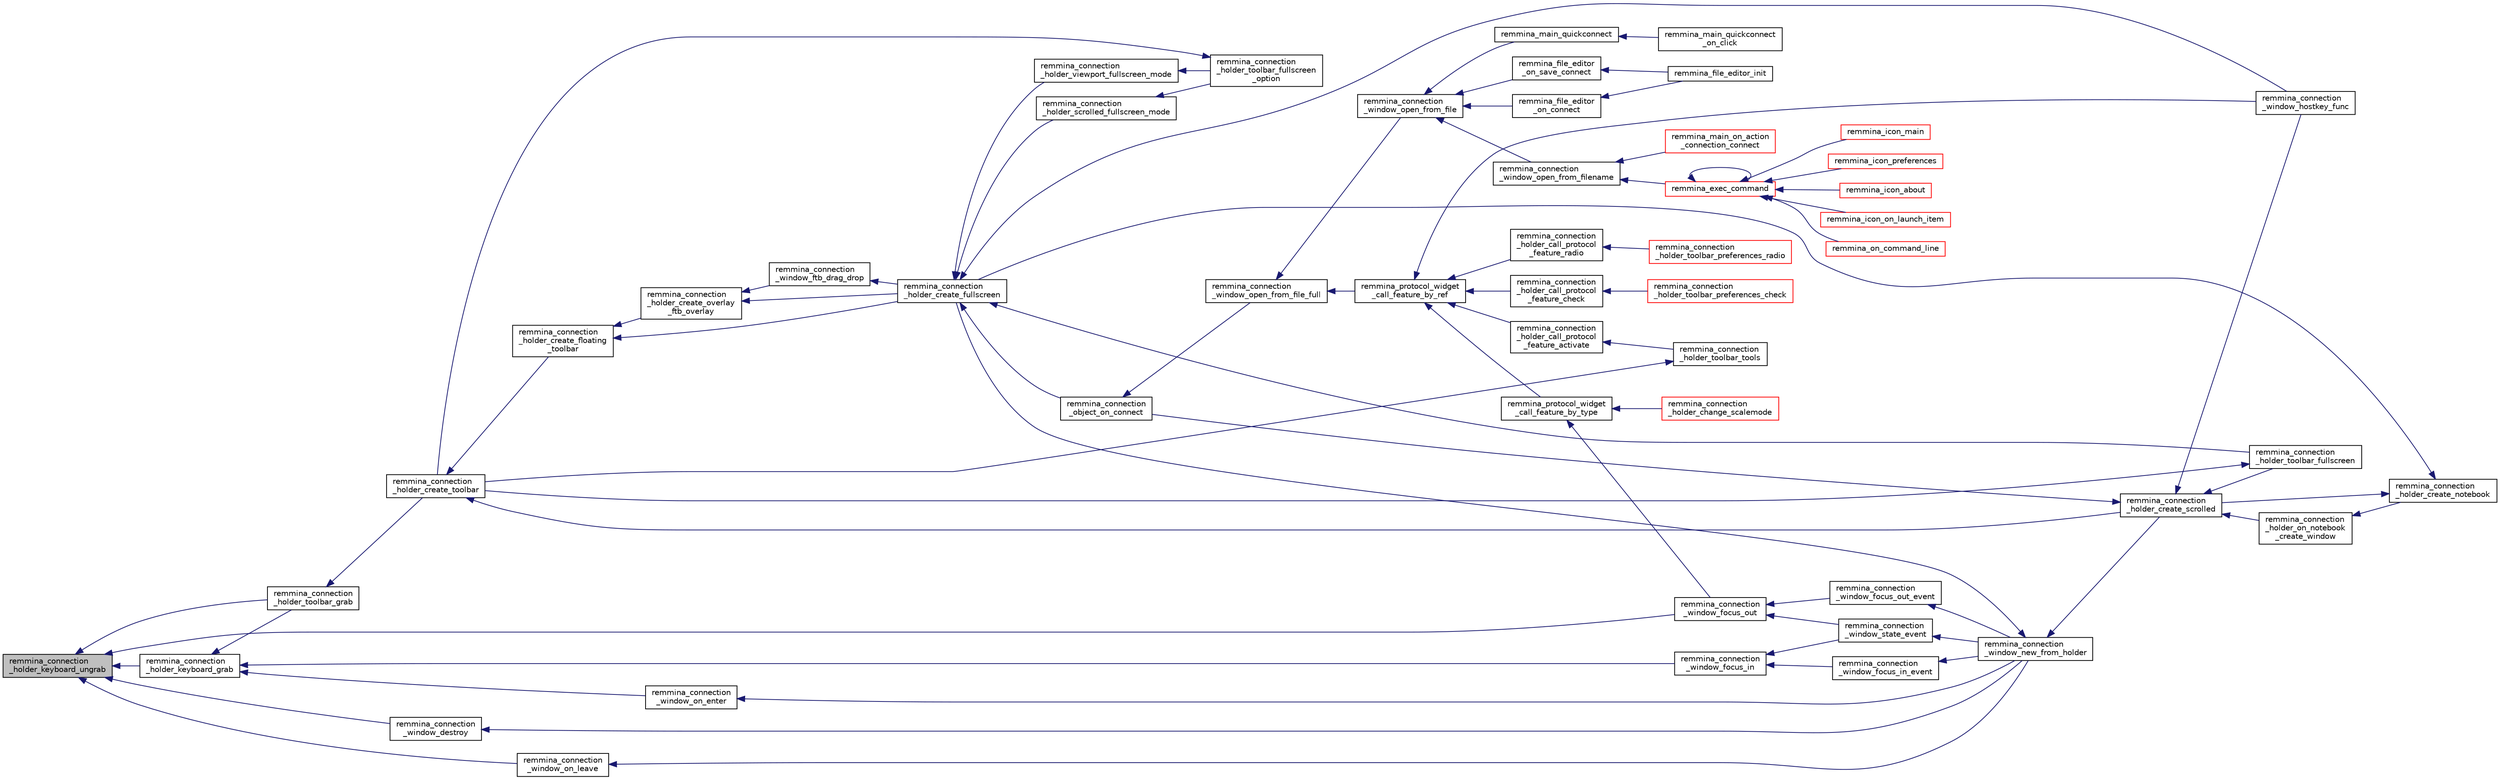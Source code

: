 digraph "remmina_connection_holder_keyboard_ungrab"
{
  edge [fontname="Helvetica",fontsize="10",labelfontname="Helvetica",labelfontsize="10"];
  node [fontname="Helvetica",fontsize="10",shape=record];
  rankdir="LR";
  Node4580 [label="remmina_connection\l_holder_keyboard_ungrab",height=0.2,width=0.4,color="black", fillcolor="grey75", style="filled", fontcolor="black"];
  Node4580 -> Node4581 [dir="back",color="midnightblue",fontsize="10",style="solid",fontname="Helvetica"];
  Node4581 [label="remmina_connection\l_holder_keyboard_grab",height=0.2,width=0.4,color="black", fillcolor="white", style="filled",URL="$remmina__connection__window_8c.html#a6bcba3905245597b6393bbdc8a210e3d"];
  Node4581 -> Node4582 [dir="back",color="midnightblue",fontsize="10",style="solid",fontname="Helvetica"];
  Node4582 [label="remmina_connection\l_holder_toolbar_grab",height=0.2,width=0.4,color="black", fillcolor="white", style="filled",URL="$remmina__connection__window_8c.html#ae505b986ad4b310e51a5e956eae3d2a0"];
  Node4582 -> Node4583 [dir="back",color="midnightblue",fontsize="10",style="solid",fontname="Helvetica"];
  Node4583 [label="remmina_connection\l_holder_create_toolbar",height=0.2,width=0.4,color="black", fillcolor="white", style="filled",URL="$remmina__connection__window_8c.html#af8138da72278e9e9000276e08a6fd984"];
  Node4583 -> Node4584 [dir="back",color="midnightblue",fontsize="10",style="solid",fontname="Helvetica"];
  Node4584 [label="remmina_connection\l_holder_create_floating\l_toolbar",height=0.2,width=0.4,color="black", fillcolor="white", style="filled",URL="$remmina__connection__window_8c.html#a967dca6c1876afc3e6bcb763f9709d43"];
  Node4584 -> Node4585 [dir="back",color="midnightblue",fontsize="10",style="solid",fontname="Helvetica"];
  Node4585 [label="remmina_connection\l_holder_create_overlay\l_ftb_overlay",height=0.2,width=0.4,color="black", fillcolor="white", style="filled",URL="$remmina__connection__window_8c.html#ab2edcb806312b3367c70fbb13c383ae0"];
  Node4585 -> Node4586 [dir="back",color="midnightblue",fontsize="10",style="solid",fontname="Helvetica"];
  Node4586 [label="remmina_connection\l_window_ftb_drag_drop",height=0.2,width=0.4,color="black", fillcolor="white", style="filled",URL="$remmina__connection__window_8c.html#a15c9b2bd929f8f2bb64d0bb6fa60f067"];
  Node4586 -> Node4587 [dir="back",color="midnightblue",fontsize="10",style="solid",fontname="Helvetica"];
  Node4587 [label="remmina_connection\l_holder_create_fullscreen",height=0.2,width=0.4,color="black", fillcolor="white", style="filled",URL="$remmina__connection__window_8c.html#ae67ca4d276339723c1ff87fc224eaccf"];
  Node4587 -> Node4588 [dir="back",color="midnightblue",fontsize="10",style="solid",fontname="Helvetica"];
  Node4588 [label="remmina_connection\l_holder_toolbar_fullscreen",height=0.2,width=0.4,color="black", fillcolor="white", style="filled",URL="$remmina__connection__window_8c.html#a02ac20f50f1b7b816bd7208127efdbee"];
  Node4588 -> Node4583 [dir="back",color="midnightblue",fontsize="10",style="solid",fontname="Helvetica"];
  Node4587 -> Node4589 [dir="back",color="midnightblue",fontsize="10",style="solid",fontname="Helvetica"];
  Node4589 [label="remmina_connection\l_holder_viewport_fullscreen_mode",height=0.2,width=0.4,color="black", fillcolor="white", style="filled",URL="$remmina__connection__window_8c.html#a0e99d0ff8c39f2c6de508eee9ef498c5"];
  Node4589 -> Node4590 [dir="back",color="midnightblue",fontsize="10",style="solid",fontname="Helvetica"];
  Node4590 [label="remmina_connection\l_holder_toolbar_fullscreen\l_option",height=0.2,width=0.4,color="black", fillcolor="white", style="filled",URL="$remmina__connection__window_8c.html#a1415cdcbed0e6fe9a7978586bf132207"];
  Node4590 -> Node4583 [dir="back",color="midnightblue",fontsize="10",style="solid",fontname="Helvetica"];
  Node4587 -> Node4591 [dir="back",color="midnightblue",fontsize="10",style="solid",fontname="Helvetica"];
  Node4591 [label="remmina_connection\l_holder_scrolled_fullscreen_mode",height=0.2,width=0.4,color="black", fillcolor="white", style="filled",URL="$remmina__connection__window_8c.html#aa25cae5c0e15e13b817b925e42a044a9"];
  Node4591 -> Node4590 [dir="back",color="midnightblue",fontsize="10",style="solid",fontname="Helvetica"];
  Node4587 -> Node4592 [dir="back",color="midnightblue",fontsize="10",style="solid",fontname="Helvetica"];
  Node4592 [label="remmina_connection\l_window_hostkey_func",height=0.2,width=0.4,color="black", fillcolor="white", style="filled",URL="$remmina__connection__window_8c.html#abef663d930076deb3105f86dabe2a9c3"];
  Node4587 -> Node4593 [dir="back",color="midnightblue",fontsize="10",style="solid",fontname="Helvetica"];
  Node4593 [label="remmina_connection\l_object_on_connect",height=0.2,width=0.4,color="black", fillcolor="white", style="filled",URL="$remmina__connection__window_8c.html#a0ad685a873ecef95ec13caba17e0c22e"];
  Node4593 -> Node4594 [dir="back",color="midnightblue",fontsize="10",style="solid",fontname="Helvetica"];
  Node4594 [label="remmina_connection\l_window_open_from_file_full",height=0.2,width=0.4,color="black", fillcolor="white", style="filled",URL="$remmina__connection__window_8h.html#adbf2b670ca3bae96a99cb0b36021a961"];
  Node4594 -> Node4595 [dir="back",color="midnightblue",fontsize="10",style="solid",fontname="Helvetica"];
  Node4595 [label="remmina_connection\l_window_open_from_file",height=0.2,width=0.4,color="black", fillcolor="white", style="filled",URL="$remmina__connection__window_8h.html#a1c7f722a89609523cc4de079cc82f23c"];
  Node4595 -> Node4596 [dir="back",color="midnightblue",fontsize="10",style="solid",fontname="Helvetica"];
  Node4596 [label="remmina_connection\l_window_open_from_filename",height=0.2,width=0.4,color="black", fillcolor="white", style="filled",URL="$remmina__connection__window_8h.html#ab0ed27ef360efc7d92906cbabf9da5db"];
  Node4596 -> Node4597 [dir="back",color="midnightblue",fontsize="10",style="solid",fontname="Helvetica"];
  Node4597 [label="remmina_exec_command",height=0.2,width=0.4,color="red", fillcolor="white", style="filled",URL="$remmina__exec_8h.html#a424cabdcff647797061e7482049d62a7"];
  Node4597 -> Node4598 [dir="back",color="midnightblue",fontsize="10",style="solid",fontname="Helvetica"];
  Node4598 [label="remmina_on_command_line",height=0.2,width=0.4,color="red", fillcolor="white", style="filled",URL="$remmina_8c.html#aeb286fc5bd52ab5382ab8cb495dc2914"];
  Node4597 -> Node4597 [dir="back",color="midnightblue",fontsize="10",style="solid",fontname="Helvetica"];
  Node4597 -> Node4600 [dir="back",color="midnightblue",fontsize="10",style="solid",fontname="Helvetica"];
  Node4600 [label="remmina_icon_main",height=0.2,width=0.4,color="red", fillcolor="white", style="filled",URL="$remmina__icon_8c.html#a920476110ab6410c8fc8cf734109e497"];
  Node4597 -> Node4611 [dir="back",color="midnightblue",fontsize="10",style="solid",fontname="Helvetica"];
  Node4611 [label="remmina_icon_preferences",height=0.2,width=0.4,color="red", fillcolor="white", style="filled",URL="$remmina__icon_8c.html#ad3b0e3d12e4854eae05b1afea19da404"];
  Node4597 -> Node4612 [dir="back",color="midnightblue",fontsize="10",style="solid",fontname="Helvetica"];
  Node4612 [label="remmina_icon_about",height=0.2,width=0.4,color="red", fillcolor="white", style="filled",URL="$remmina__icon_8c.html#a5cdf1958ef01e49889bcee2e90e2cf71"];
  Node4597 -> Node4613 [dir="back",color="midnightblue",fontsize="10",style="solid",fontname="Helvetica"];
  Node4613 [label="remmina_icon_on_launch_item",height=0.2,width=0.4,color="red", fillcolor="white", style="filled",URL="$remmina__icon_8c.html#ad1699688680e12abcfd5c74dd2f76d83"];
  Node4596 -> Node4618 [dir="back",color="midnightblue",fontsize="10",style="solid",fontname="Helvetica"];
  Node4618 [label="remmina_main_on_action\l_connection_connect",height=0.2,width=0.4,color="red", fillcolor="white", style="filled",URL="$remmina__main_8c.html#ae023d1cb099a4f7bee79f13760566cbf"];
  Node4595 -> Node4620 [dir="back",color="midnightblue",fontsize="10",style="solid",fontname="Helvetica"];
  Node4620 [label="remmina_file_editor\l_on_connect",height=0.2,width=0.4,color="black", fillcolor="white", style="filled",URL="$remmina__file__editor_8c.html#a73b8581fd1fd77532b748d91a2951f25"];
  Node4620 -> Node4604 [dir="back",color="midnightblue",fontsize="10",style="solid",fontname="Helvetica"];
  Node4604 [label="remmina_file_editor_init",height=0.2,width=0.4,color="black", fillcolor="white", style="filled",URL="$remmina__file__editor_8c.html#a9afd8d41c66f547320930eb331f3124d"];
  Node4595 -> Node4605 [dir="back",color="midnightblue",fontsize="10",style="solid",fontname="Helvetica"];
  Node4605 [label="remmina_file_editor\l_on_save_connect",height=0.2,width=0.4,color="black", fillcolor="white", style="filled",URL="$remmina__file__editor_8c.html#a57224f3f69f04f398de563b71be6b18e"];
  Node4605 -> Node4604 [dir="back",color="midnightblue",fontsize="10",style="solid",fontname="Helvetica"];
  Node4595 -> Node4621 [dir="back",color="midnightblue",fontsize="10",style="solid",fontname="Helvetica"];
  Node4621 [label="remmina_main_quickconnect",height=0.2,width=0.4,color="black", fillcolor="white", style="filled",URL="$remmina__main_8c.html#a802458852abacebfb16f1f4295806a01"];
  Node4621 -> Node4622 [dir="back",color="midnightblue",fontsize="10",style="solid",fontname="Helvetica"];
  Node4622 [label="remmina_main_quickconnect\l_on_click",height=0.2,width=0.4,color="black", fillcolor="white", style="filled",URL="$remmina__main_8c.html#a210e9e04c7c97cc86412044de31f659d"];
  Node4594 -> Node4623 [dir="back",color="midnightblue",fontsize="10",style="solid",fontname="Helvetica"];
  Node4623 [label="remmina_protocol_widget\l_call_feature_by_ref",height=0.2,width=0.4,color="black", fillcolor="white", style="filled",URL="$remmina__protocol__widget_8h.html#a605b69a9aa4393024369cc5070488692"];
  Node4623 -> Node4624 [dir="back",color="midnightblue",fontsize="10",style="solid",fontname="Helvetica"];
  Node4624 [label="remmina_connection\l_holder_call_protocol\l_feature_radio",height=0.2,width=0.4,color="black", fillcolor="white", style="filled",URL="$remmina__connection__window_8c.html#a86280cb973101817f7410af393bc2f98"];
  Node4624 -> Node4625 [dir="back",color="midnightblue",fontsize="10",style="solid",fontname="Helvetica"];
  Node4625 [label="remmina_connection\l_holder_toolbar_preferences_radio",height=0.2,width=0.4,color="red", fillcolor="white", style="filled",URL="$remmina__connection__window_8c.html#a1ddab4aacc284c606ab237eae9c0b5a9"];
  Node4623 -> Node4627 [dir="back",color="midnightblue",fontsize="10",style="solid",fontname="Helvetica"];
  Node4627 [label="remmina_connection\l_holder_call_protocol\l_feature_check",height=0.2,width=0.4,color="black", fillcolor="white", style="filled",URL="$remmina__connection__window_8c.html#a8d924ded7fe147df8b5f113e2fb1d6e7"];
  Node4627 -> Node4628 [dir="back",color="midnightblue",fontsize="10",style="solid",fontname="Helvetica"];
  Node4628 [label="remmina_connection\l_holder_toolbar_preferences_check",height=0.2,width=0.4,color="red", fillcolor="white", style="filled",URL="$remmina__connection__window_8c.html#ada0dce340f5f1484c496a2357e8a2c69"];
  Node4623 -> Node4629 [dir="back",color="midnightblue",fontsize="10",style="solid",fontname="Helvetica"];
  Node4629 [label="remmina_connection\l_holder_call_protocol\l_feature_activate",height=0.2,width=0.4,color="black", fillcolor="white", style="filled",URL="$remmina__connection__window_8c.html#a4507b43c6fd10bc68d9512c6b253a552"];
  Node4629 -> Node4630 [dir="back",color="midnightblue",fontsize="10",style="solid",fontname="Helvetica"];
  Node4630 [label="remmina_connection\l_holder_toolbar_tools",height=0.2,width=0.4,color="black", fillcolor="white", style="filled",URL="$remmina__connection__window_8c.html#a51cc0b2274049920f67c71047bd76213"];
  Node4630 -> Node4583 [dir="back",color="midnightblue",fontsize="10",style="solid",fontname="Helvetica"];
  Node4623 -> Node4592 [dir="back",color="midnightblue",fontsize="10",style="solid",fontname="Helvetica"];
  Node4623 -> Node4631 [dir="back",color="midnightblue",fontsize="10",style="solid",fontname="Helvetica"];
  Node4631 [label="remmina_protocol_widget\l_call_feature_by_type",height=0.2,width=0.4,color="black", fillcolor="white", style="filled",URL="$remmina__protocol__widget_8h.html#a6a630e96e5b914d60d678ae8eaad4cd9"];
  Node4631 -> Node4632 [dir="back",color="midnightblue",fontsize="10",style="solid",fontname="Helvetica"];
  Node4632 [label="remmina_connection\l_holder_change_scalemode",height=0.2,width=0.4,color="red", fillcolor="white", style="filled",URL="$remmina__connection__window_8c.html#a5565ebedf82eb9f2d54b7f447b4c930e"];
  Node4631 -> Node4635 [dir="back",color="midnightblue",fontsize="10",style="solid",fontname="Helvetica"];
  Node4635 [label="remmina_connection\l_window_focus_out",height=0.2,width=0.4,color="black", fillcolor="white", style="filled",URL="$remmina__connection__window_8c.html#a8c242e0a7ee57ed79099c330d696b43f"];
  Node4635 -> Node4636 [dir="back",color="midnightblue",fontsize="10",style="solid",fontname="Helvetica"];
  Node4636 [label="remmina_connection\l_window_focus_out_event",height=0.2,width=0.4,color="black", fillcolor="white", style="filled",URL="$remmina__connection__window_8c.html#a539828a1dd435bee083d82136691176c"];
  Node4636 -> Node4637 [dir="back",color="midnightblue",fontsize="10",style="solid",fontname="Helvetica"];
  Node4637 [label="remmina_connection\l_window_new_from_holder",height=0.2,width=0.4,color="black", fillcolor="white", style="filled",URL="$remmina__connection__window_8c.html#a0ff4775a640861c11f2bc9f4e4680ed5"];
  Node4637 -> Node4638 [dir="back",color="midnightblue",fontsize="10",style="solid",fontname="Helvetica"];
  Node4638 [label="remmina_connection\l_holder_create_scrolled",height=0.2,width=0.4,color="black", fillcolor="white", style="filled",URL="$remmina__connection__window_8c.html#a57b3656c37df65d276ddd50a16906dc7"];
  Node4638 -> Node4588 [dir="back",color="midnightblue",fontsize="10",style="solid",fontname="Helvetica"];
  Node4638 -> Node4639 [dir="back",color="midnightblue",fontsize="10",style="solid",fontname="Helvetica"];
  Node4639 [label="remmina_connection\l_holder_on_notebook\l_create_window",height=0.2,width=0.4,color="black", fillcolor="white", style="filled",URL="$remmina__connection__window_8c.html#a2f5fc595c1aad851962aa58e2009bcce"];
  Node4639 -> Node4640 [dir="back",color="midnightblue",fontsize="10",style="solid",fontname="Helvetica"];
  Node4640 [label="remmina_connection\l_holder_create_notebook",height=0.2,width=0.4,color="black", fillcolor="white", style="filled",URL="$remmina__connection__window_8c.html#ae616dc409c5775dc73d9a83c1f081705"];
  Node4640 -> Node4638 [dir="back",color="midnightblue",fontsize="10",style="solid",fontname="Helvetica"];
  Node4640 -> Node4587 [dir="back",color="midnightblue",fontsize="10",style="solid",fontname="Helvetica"];
  Node4638 -> Node4592 [dir="back",color="midnightblue",fontsize="10",style="solid",fontname="Helvetica"];
  Node4638 -> Node4593 [dir="back",color="midnightblue",fontsize="10",style="solid",fontname="Helvetica"];
  Node4637 -> Node4587 [dir="back",color="midnightblue",fontsize="10",style="solid",fontname="Helvetica"];
  Node4635 -> Node4641 [dir="back",color="midnightblue",fontsize="10",style="solid",fontname="Helvetica"];
  Node4641 [label="remmina_connection\l_window_state_event",height=0.2,width=0.4,color="black", fillcolor="white", style="filled",URL="$remmina__connection__window_8c.html#a174d5b1e983a96c98aae2e8078f462bd"];
  Node4641 -> Node4637 [dir="back",color="midnightblue",fontsize="10",style="solid",fontname="Helvetica"];
  Node4585 -> Node4587 [dir="back",color="midnightblue",fontsize="10",style="solid",fontname="Helvetica"];
  Node4584 -> Node4587 [dir="back",color="midnightblue",fontsize="10",style="solid",fontname="Helvetica"];
  Node4583 -> Node4638 [dir="back",color="midnightblue",fontsize="10",style="solid",fontname="Helvetica"];
  Node4581 -> Node4642 [dir="back",color="midnightblue",fontsize="10",style="solid",fontname="Helvetica"];
  Node4642 [label="remmina_connection\l_window_focus_in",height=0.2,width=0.4,color="black", fillcolor="white", style="filled",URL="$remmina__connection__window_8c.html#a6f4427665eeef5af2091621c1e89b589"];
  Node4642 -> Node4643 [dir="back",color="midnightblue",fontsize="10",style="solid",fontname="Helvetica"];
  Node4643 [label="remmina_connection\l_window_focus_in_event",height=0.2,width=0.4,color="black", fillcolor="white", style="filled",URL="$remmina__connection__window_8c.html#aac168486f2fb093eb6347cb0726153b5"];
  Node4643 -> Node4637 [dir="back",color="midnightblue",fontsize="10",style="solid",fontname="Helvetica"];
  Node4642 -> Node4641 [dir="back",color="midnightblue",fontsize="10",style="solid",fontname="Helvetica"];
  Node4581 -> Node4644 [dir="back",color="midnightblue",fontsize="10",style="solid",fontname="Helvetica"];
  Node4644 [label="remmina_connection\l_window_on_enter",height=0.2,width=0.4,color="black", fillcolor="white", style="filled",URL="$remmina__connection__window_8c.html#a2b5a6494f27dca9408e2640f11a7738c"];
  Node4644 -> Node4637 [dir="back",color="midnightblue",fontsize="10",style="solid",fontname="Helvetica"];
  Node4580 -> Node4645 [dir="back",color="midnightblue",fontsize="10",style="solid",fontname="Helvetica"];
  Node4645 [label="remmina_connection\l_window_destroy",height=0.2,width=0.4,color="black", fillcolor="white", style="filled",URL="$remmina__connection__window_8c.html#a2d157bba82de5684318381a8816db2af"];
  Node4645 -> Node4637 [dir="back",color="midnightblue",fontsize="10",style="solid",fontname="Helvetica"];
  Node4580 -> Node4582 [dir="back",color="midnightblue",fontsize="10",style="solid",fontname="Helvetica"];
  Node4580 -> Node4635 [dir="back",color="midnightblue",fontsize="10",style="solid",fontname="Helvetica"];
  Node4580 -> Node4646 [dir="back",color="midnightblue",fontsize="10",style="solid",fontname="Helvetica"];
  Node4646 [label="remmina_connection\l_window_on_leave",height=0.2,width=0.4,color="black", fillcolor="white", style="filled",URL="$remmina__connection__window_8c.html#a63c87d892406b77f16956a54b039ab1b"];
  Node4646 -> Node4637 [dir="back",color="midnightblue",fontsize="10",style="solid",fontname="Helvetica"];
}
